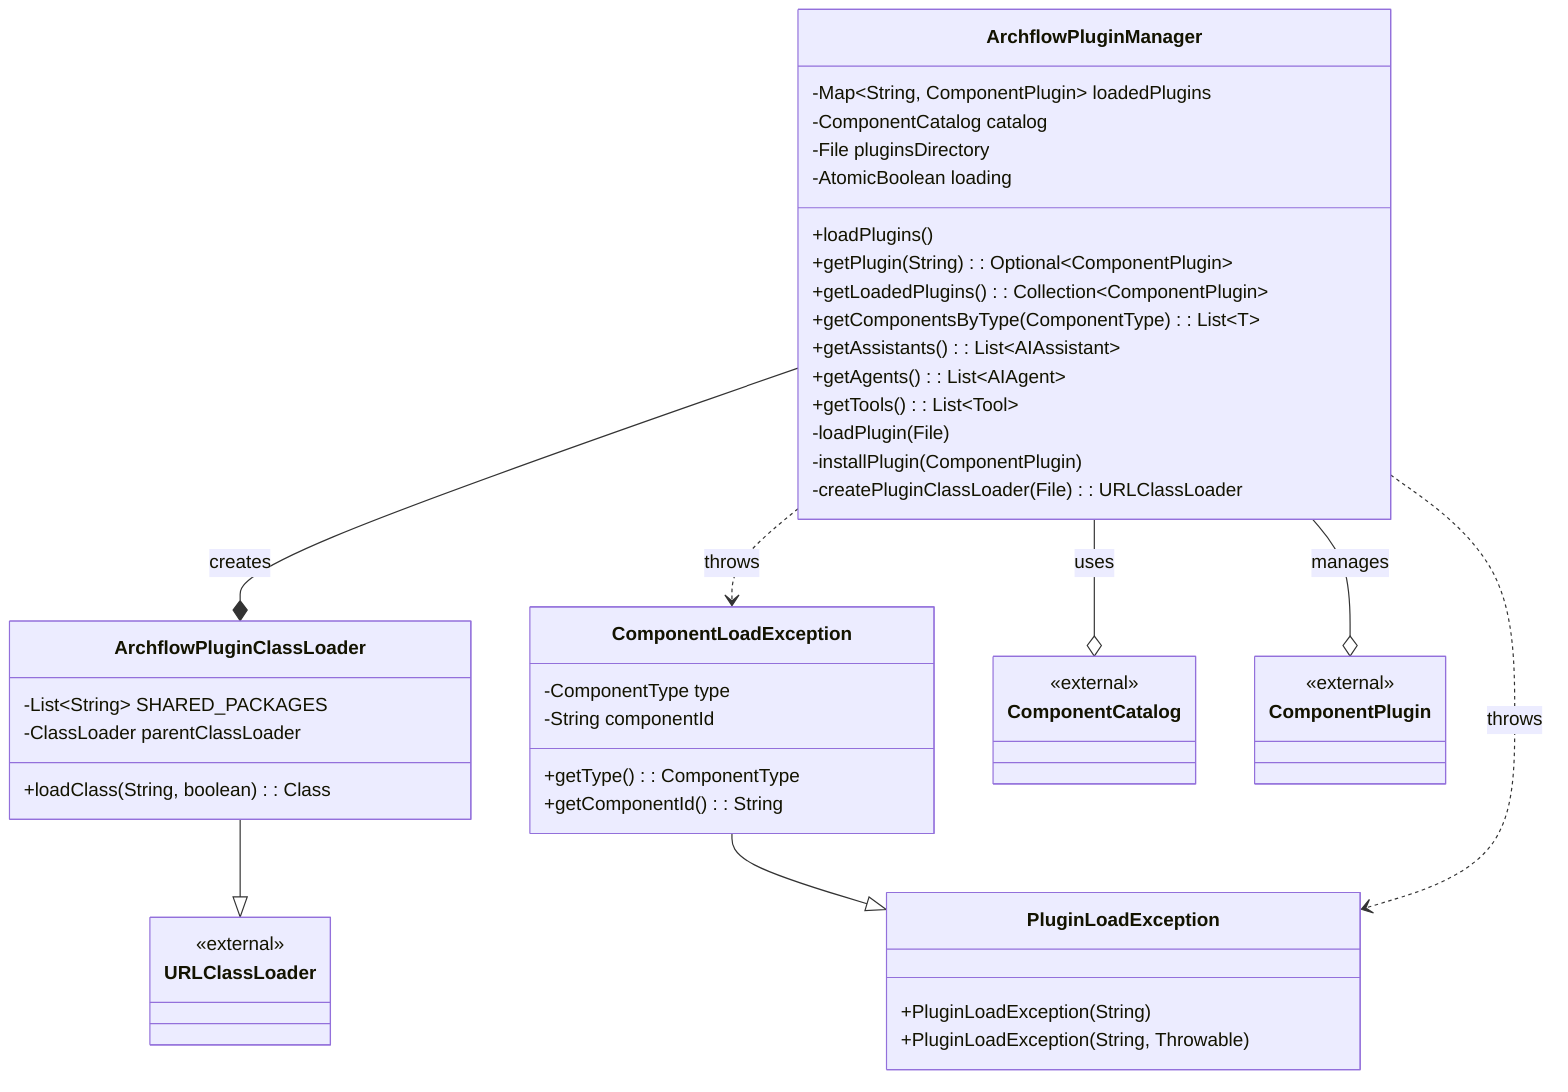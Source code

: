classDiagram
    class ArchflowPluginManager {
        -Map~String, ComponentPlugin~ loadedPlugins
        -ComponentCatalog catalog
        -File pluginsDirectory
        -AtomicBoolean loading
        +loadPlugins()
        +getPlugin(String): Optional~ComponentPlugin~
        +getLoadedPlugins(): Collection~ComponentPlugin~
        +getComponentsByType(ComponentType): List~T~
        +getAssistants(): List~AIAssistant~
        +getAgents(): List~AIAgent~
        +getTools(): List~Tool~
        -loadPlugin(File)
        -installPlugin(ComponentPlugin)
        -createPluginClassLoader(File): URLClassLoader
    }

    class ArchflowPluginClassLoader {
        -List~String~ SHARED_PACKAGES
        -ClassLoader parentClassLoader
        +loadClass(String, boolean): Class
    }

    class PluginLoadException {
        +PluginLoadException(String)
        +PluginLoadException(String, Throwable)
    }

    class ComponentLoadException {
        -ComponentType type
        -String componentId
        +getType(): ComponentType
        +getComponentId(): String
    }

    %% External Classes
    class URLClassLoader {
        <<external>>
    }

    class ComponentCatalog {
        <<external>>
    }

    class ComponentPlugin {
        <<external>>
    }

    %% Relationships
    ArchflowPluginClassLoader --|> URLClassLoader
    ComponentLoadException --|> PluginLoadException
    ArchflowPluginManager --* ArchflowPluginClassLoader: creates
    ArchflowPluginManager --o ComponentCatalog: uses
    ArchflowPluginManager --o ComponentPlugin: manages
    ArchflowPluginManager ..> PluginLoadException: throws
    ArchflowPluginManager ..> ComponentLoadException: throws